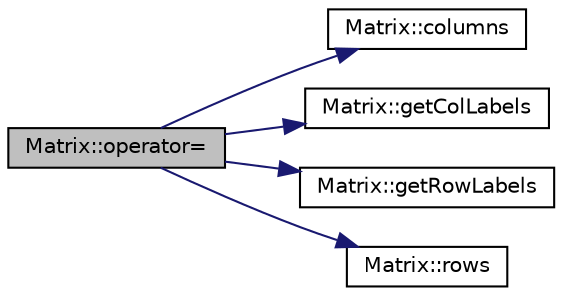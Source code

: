 digraph "Matrix::operator="
{
 // LATEX_PDF_SIZE
  edge [fontname="Helvetica",fontsize="10",labelfontname="Helvetica",labelfontsize="10"];
  node [fontname="Helvetica",fontsize="10",shape=record];
  rankdir="LR";
  Node1 [label="Matrix::operator=",height=0.2,width=0.4,color="black", fillcolor="grey75", style="filled", fontcolor="black",tooltip=" "];
  Node1 -> Node2 [color="midnightblue",fontsize="10",style="solid",fontname="Helvetica"];
  Node2 [label="Matrix::columns",height=0.2,width=0.4,color="black", fillcolor="white", style="filled",URL="$classMatrix.html#a5c0d89c4a0c86a901cf22234efaa79d0",tooltip=" "];
  Node1 -> Node3 [color="midnightblue",fontsize="10",style="solid",fontname="Helvetica"];
  Node3 [label="Matrix::getColLabels",height=0.2,width=0.4,color="black", fillcolor="white", style="filled",URL="$classMatrix.html#af4d22c2d5e252f24ba6491aedd486fcb",tooltip=" "];
  Node1 -> Node4 [color="midnightblue",fontsize="10",style="solid",fontname="Helvetica"];
  Node4 [label="Matrix::getRowLabels",height=0.2,width=0.4,color="black", fillcolor="white", style="filled",URL="$classMatrix.html#ac0c4600f052bfdf5bea9fee577a8288b",tooltip=" "];
  Node1 -> Node5 [color="midnightblue",fontsize="10",style="solid",fontname="Helvetica"];
  Node5 [label="Matrix::rows",height=0.2,width=0.4,color="black", fillcolor="white", style="filled",URL="$classMatrix.html#a97617f3524bfa47d6ac7daa0eefc1941",tooltip=" "];
}
